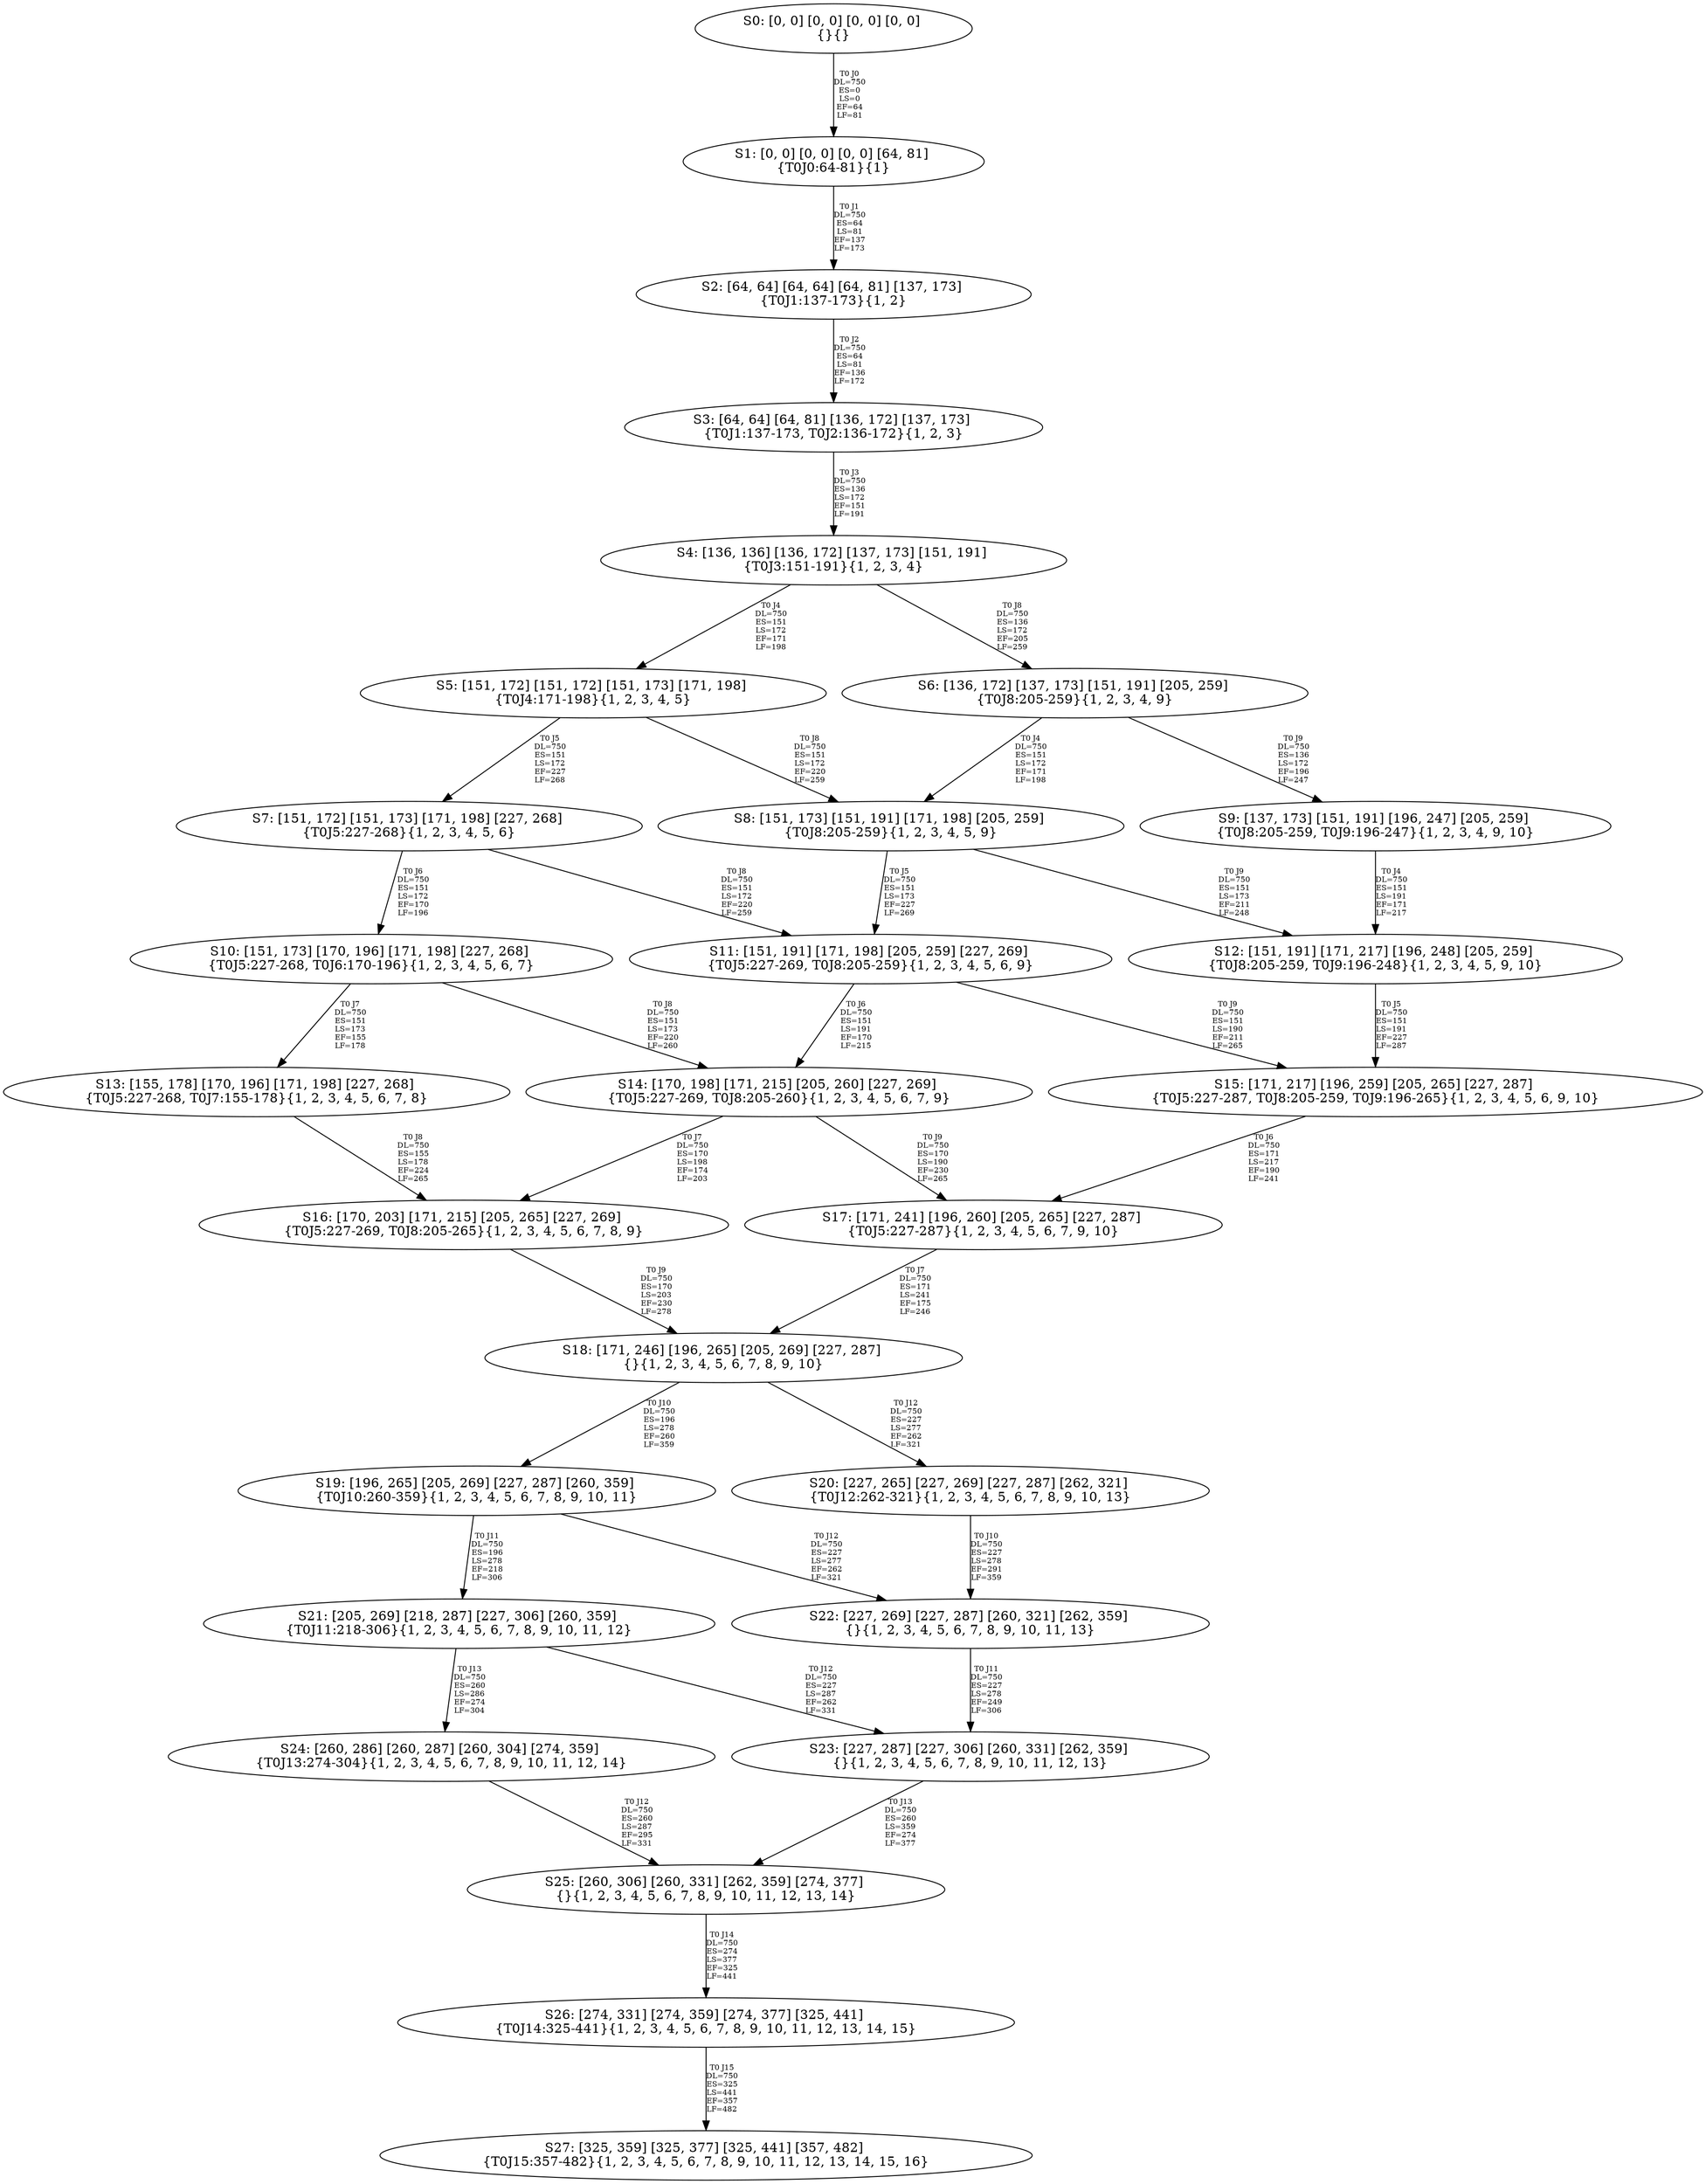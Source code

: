 digraph {
	S0[label="S0: [0, 0] [0, 0] [0, 0] [0, 0] \n{}{}"];
	S1[label="S1: [0, 0] [0, 0] [0, 0] [64, 81] \n{T0J0:64-81}{1}"];
	S2[label="S2: [64, 64] [64, 64] [64, 81] [137, 173] \n{T0J1:137-173}{1, 2}"];
	S3[label="S3: [64, 64] [64, 81] [136, 172] [137, 173] \n{T0J1:137-173, T0J2:136-172}{1, 2, 3}"];
	S4[label="S4: [136, 136] [136, 172] [137, 173] [151, 191] \n{T0J3:151-191}{1, 2, 3, 4}"];
	S5[label="S5: [151, 172] [151, 172] [151, 173] [171, 198] \n{T0J4:171-198}{1, 2, 3, 4, 5}"];
	S6[label="S6: [136, 172] [137, 173] [151, 191] [205, 259] \n{T0J8:205-259}{1, 2, 3, 4, 9}"];
	S7[label="S7: [151, 172] [151, 173] [171, 198] [227, 268] \n{T0J5:227-268}{1, 2, 3, 4, 5, 6}"];
	S8[label="S8: [151, 173] [151, 191] [171, 198] [205, 259] \n{T0J8:205-259}{1, 2, 3, 4, 5, 9}"];
	S9[label="S9: [137, 173] [151, 191] [196, 247] [205, 259] \n{T0J8:205-259, T0J9:196-247}{1, 2, 3, 4, 9, 10}"];
	S10[label="S10: [151, 173] [170, 196] [171, 198] [227, 268] \n{T0J5:227-268, T0J6:170-196}{1, 2, 3, 4, 5, 6, 7}"];
	S11[label="S11: [151, 191] [171, 198] [205, 259] [227, 269] \n{T0J5:227-269, T0J8:205-259}{1, 2, 3, 4, 5, 6, 9}"];
	S12[label="S12: [151, 191] [171, 217] [196, 248] [205, 259] \n{T0J8:205-259, T0J9:196-248}{1, 2, 3, 4, 5, 9, 10}"];
	S13[label="S13: [155, 178] [170, 196] [171, 198] [227, 268] \n{T0J5:227-268, T0J7:155-178}{1, 2, 3, 4, 5, 6, 7, 8}"];
	S14[label="S14: [170, 198] [171, 215] [205, 260] [227, 269] \n{T0J5:227-269, T0J8:205-260}{1, 2, 3, 4, 5, 6, 7, 9}"];
	S15[label="S15: [171, 217] [196, 259] [205, 265] [227, 287] \n{T0J5:227-287, T0J8:205-259, T0J9:196-265}{1, 2, 3, 4, 5, 6, 9, 10}"];
	S16[label="S16: [170, 203] [171, 215] [205, 265] [227, 269] \n{T0J5:227-269, T0J8:205-265}{1, 2, 3, 4, 5, 6, 7, 8, 9}"];
	S17[label="S17: [171, 241] [196, 260] [205, 265] [227, 287] \n{T0J5:227-287}{1, 2, 3, 4, 5, 6, 7, 9, 10}"];
	S18[label="S18: [171, 246] [196, 265] [205, 269] [227, 287] \n{}{1, 2, 3, 4, 5, 6, 7, 8, 9, 10}"];
	S19[label="S19: [196, 265] [205, 269] [227, 287] [260, 359] \n{T0J10:260-359}{1, 2, 3, 4, 5, 6, 7, 8, 9, 10, 11}"];
	S20[label="S20: [227, 265] [227, 269] [227, 287] [262, 321] \n{T0J12:262-321}{1, 2, 3, 4, 5, 6, 7, 8, 9, 10, 13}"];
	S21[label="S21: [205, 269] [218, 287] [227, 306] [260, 359] \n{T0J11:218-306}{1, 2, 3, 4, 5, 6, 7, 8, 9, 10, 11, 12}"];
	S22[label="S22: [227, 269] [227, 287] [260, 321] [262, 359] \n{}{1, 2, 3, 4, 5, 6, 7, 8, 9, 10, 11, 13}"];
	S23[label="S23: [227, 287] [227, 306] [260, 331] [262, 359] \n{}{1, 2, 3, 4, 5, 6, 7, 8, 9, 10, 11, 12, 13}"];
	S24[label="S24: [260, 286] [260, 287] [260, 304] [274, 359] \n{T0J13:274-304}{1, 2, 3, 4, 5, 6, 7, 8, 9, 10, 11, 12, 14}"];
	S25[label="S25: [260, 306] [260, 331] [262, 359] [274, 377] \n{}{1, 2, 3, 4, 5, 6, 7, 8, 9, 10, 11, 12, 13, 14}"];
	S26[label="S26: [274, 331] [274, 359] [274, 377] [325, 441] \n{T0J14:325-441}{1, 2, 3, 4, 5, 6, 7, 8, 9, 10, 11, 12, 13, 14, 15}"];
	S27[label="S27: [325, 359] [325, 377] [325, 441] [357, 482] \n{T0J15:357-482}{1, 2, 3, 4, 5, 6, 7, 8, 9, 10, 11, 12, 13, 14, 15, 16}"];
	S0 -> S1[label="T0 J0\nDL=750\nES=0\nLS=0\nEF=64\nLF=81",fontsize=8];
	S1 -> S2[label="T0 J1\nDL=750\nES=64\nLS=81\nEF=137\nLF=173",fontsize=8];
	S2 -> S3[label="T0 J2\nDL=750\nES=64\nLS=81\nEF=136\nLF=172",fontsize=8];
	S3 -> S4[label="T0 J3\nDL=750\nES=136\nLS=172\nEF=151\nLF=191",fontsize=8];
	S4 -> S5[label="T0 J4\nDL=750\nES=151\nLS=172\nEF=171\nLF=198",fontsize=8];
	S4 -> S6[label="T0 J8\nDL=750\nES=136\nLS=172\nEF=205\nLF=259",fontsize=8];
	S5 -> S7[label="T0 J5\nDL=750\nES=151\nLS=172\nEF=227\nLF=268",fontsize=8];
	S5 -> S8[label="T0 J8\nDL=750\nES=151\nLS=172\nEF=220\nLF=259",fontsize=8];
	S6 -> S8[label="T0 J4\nDL=750\nES=151\nLS=172\nEF=171\nLF=198",fontsize=8];
	S6 -> S9[label="T0 J9\nDL=750\nES=136\nLS=172\nEF=196\nLF=247",fontsize=8];
	S7 -> S10[label="T0 J6\nDL=750\nES=151\nLS=172\nEF=170\nLF=196",fontsize=8];
	S7 -> S11[label="T0 J8\nDL=750\nES=151\nLS=172\nEF=220\nLF=259",fontsize=8];
	S8 -> S11[label="T0 J5\nDL=750\nES=151\nLS=173\nEF=227\nLF=269",fontsize=8];
	S8 -> S12[label="T0 J9\nDL=750\nES=151\nLS=173\nEF=211\nLF=248",fontsize=8];
	S9 -> S12[label="T0 J4\nDL=750\nES=151\nLS=191\nEF=171\nLF=217",fontsize=8];
	S10 -> S13[label="T0 J7\nDL=750\nES=151\nLS=173\nEF=155\nLF=178",fontsize=8];
	S10 -> S14[label="T0 J8\nDL=750\nES=151\nLS=173\nEF=220\nLF=260",fontsize=8];
	S11 -> S14[label="T0 J6\nDL=750\nES=151\nLS=191\nEF=170\nLF=215",fontsize=8];
	S11 -> S15[label="T0 J9\nDL=750\nES=151\nLS=190\nEF=211\nLF=265",fontsize=8];
	S12 -> S15[label="T0 J5\nDL=750\nES=151\nLS=191\nEF=227\nLF=287",fontsize=8];
	S13 -> S16[label="T0 J8\nDL=750\nES=155\nLS=178\nEF=224\nLF=265",fontsize=8];
	S14 -> S16[label="T0 J7\nDL=750\nES=170\nLS=198\nEF=174\nLF=203",fontsize=8];
	S14 -> S17[label="T0 J9\nDL=750\nES=170\nLS=190\nEF=230\nLF=265",fontsize=8];
	S15 -> S17[label="T0 J6\nDL=750\nES=171\nLS=217\nEF=190\nLF=241",fontsize=8];
	S16 -> S18[label="T0 J9\nDL=750\nES=170\nLS=203\nEF=230\nLF=278",fontsize=8];
	S17 -> S18[label="T0 J7\nDL=750\nES=171\nLS=241\nEF=175\nLF=246",fontsize=8];
	S18 -> S19[label="T0 J10\nDL=750\nES=196\nLS=278\nEF=260\nLF=359",fontsize=8];
	S18 -> S20[label="T0 J12\nDL=750\nES=227\nLS=277\nEF=262\nLF=321",fontsize=8];
	S19 -> S21[label="T0 J11\nDL=750\nES=196\nLS=278\nEF=218\nLF=306",fontsize=8];
	S19 -> S22[label="T0 J12\nDL=750\nES=227\nLS=277\nEF=262\nLF=321",fontsize=8];
	S20 -> S22[label="T0 J10\nDL=750\nES=227\nLS=278\nEF=291\nLF=359",fontsize=8];
	S21 -> S23[label="T0 J12\nDL=750\nES=227\nLS=287\nEF=262\nLF=331",fontsize=8];
	S21 -> S24[label="T0 J13\nDL=750\nES=260\nLS=286\nEF=274\nLF=304",fontsize=8];
	S22 -> S23[label="T0 J11\nDL=750\nES=227\nLS=278\nEF=249\nLF=306",fontsize=8];
	S23 -> S25[label="T0 J13\nDL=750\nES=260\nLS=359\nEF=274\nLF=377",fontsize=8];
	S24 -> S25[label="T0 J12\nDL=750\nES=260\nLS=287\nEF=295\nLF=331",fontsize=8];
	S25 -> S26[label="T0 J14\nDL=750\nES=274\nLS=377\nEF=325\nLF=441",fontsize=8];
	S26 -> S27[label="T0 J15\nDL=750\nES=325\nLS=441\nEF=357\nLF=482",fontsize=8];
}

